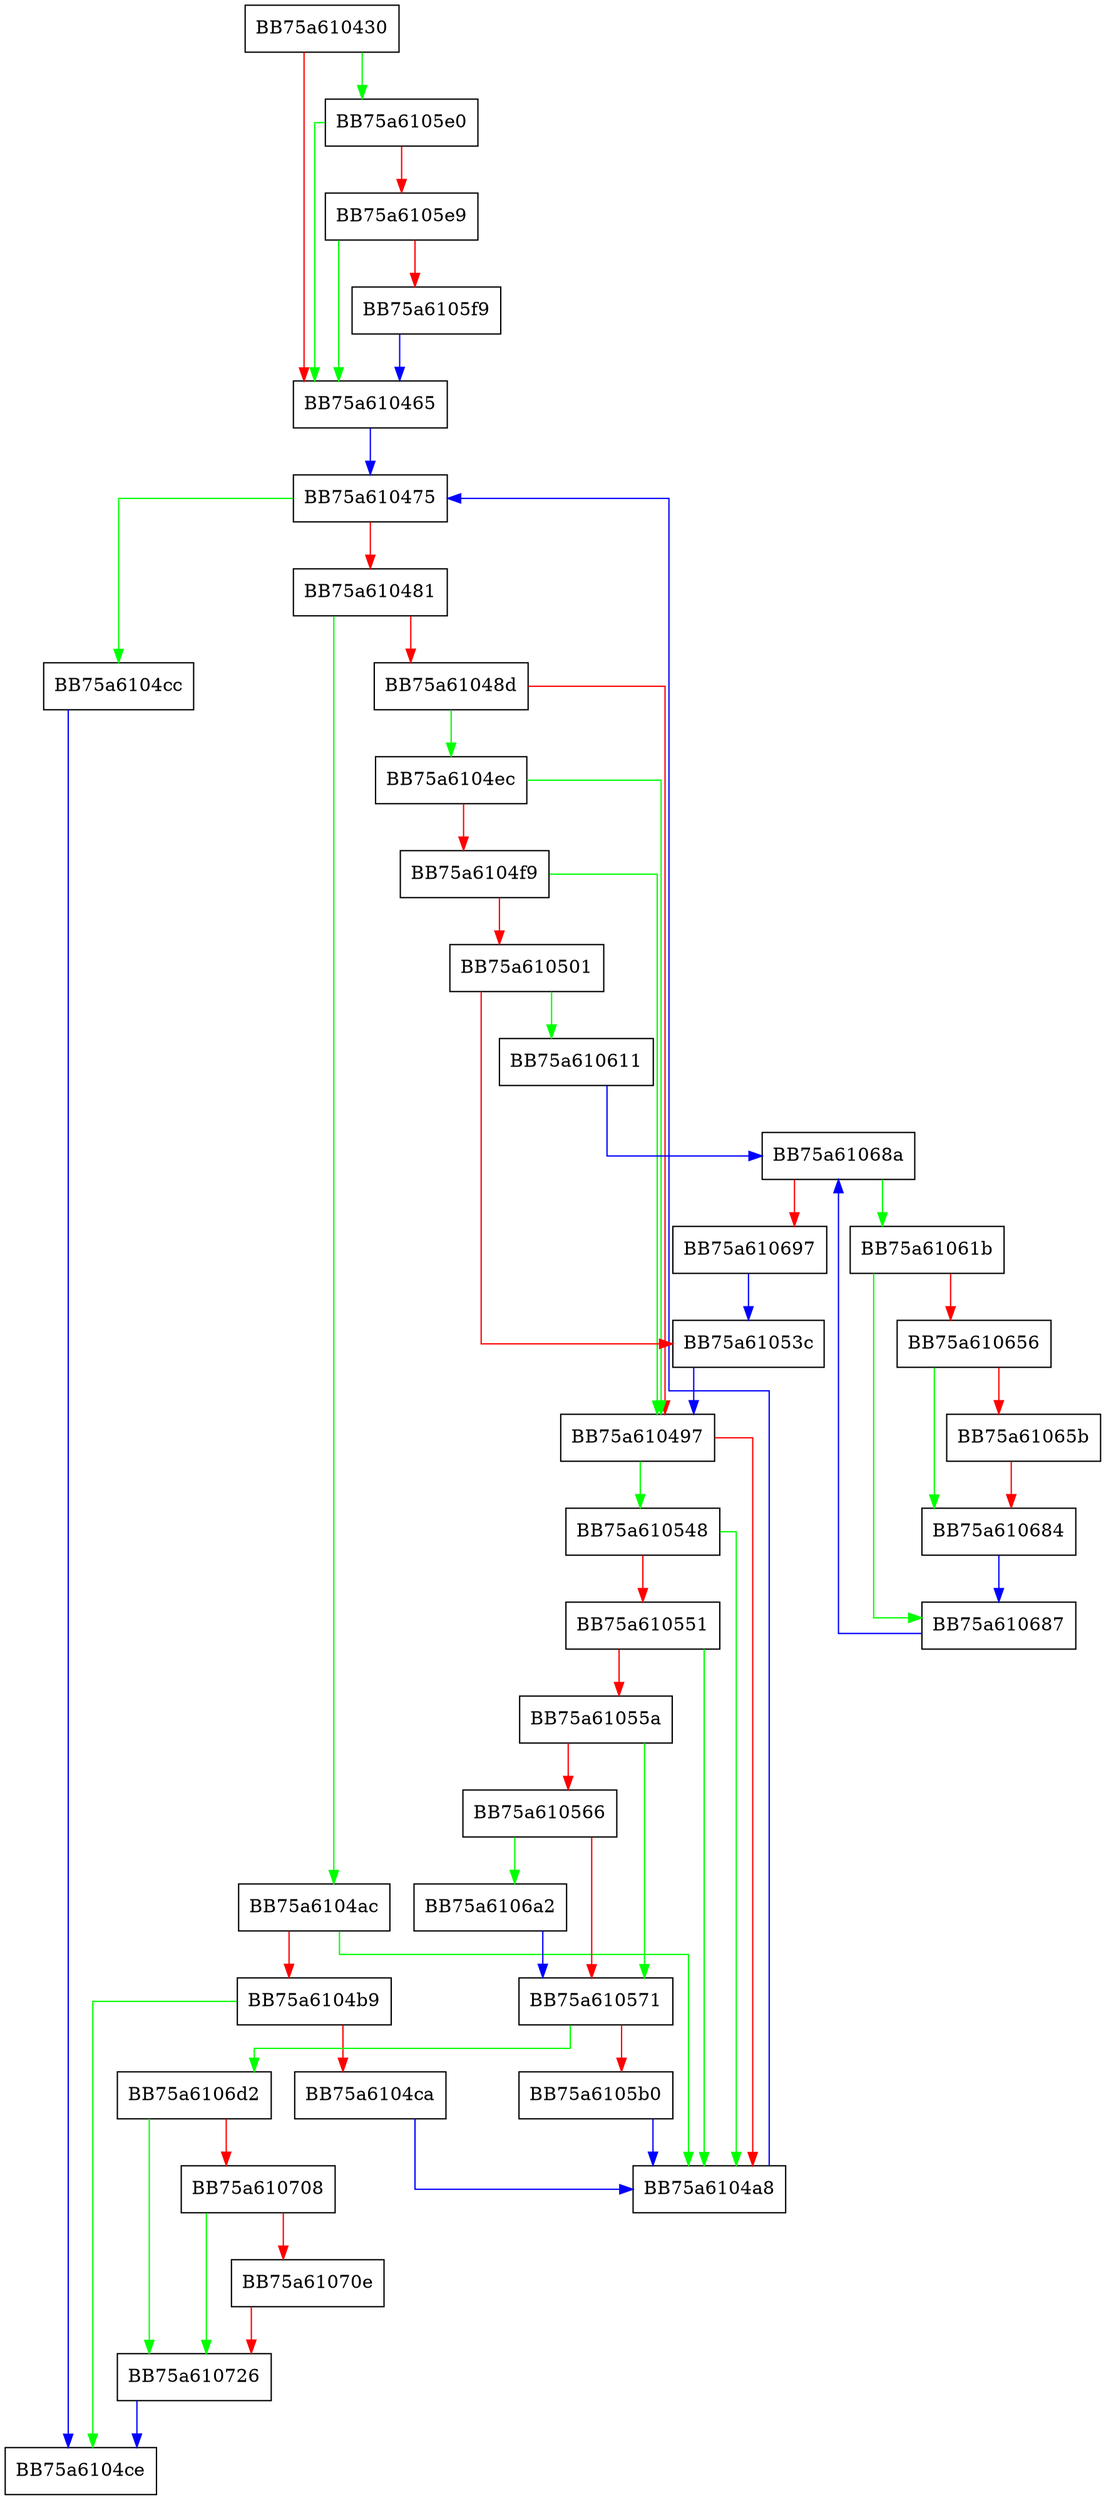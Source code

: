 digraph Receivers_New_End {
  node [shape="box"];
  graph [splines=ortho];
  BB75a610430 -> BB75a6105e0 [color="green"];
  BB75a610430 -> BB75a610465 [color="red"];
  BB75a610465 -> BB75a610475 [color="blue"];
  BB75a610475 -> BB75a6104cc [color="green"];
  BB75a610475 -> BB75a610481 [color="red"];
  BB75a610481 -> BB75a6104ac [color="green"];
  BB75a610481 -> BB75a61048d [color="red"];
  BB75a61048d -> BB75a6104ec [color="green"];
  BB75a61048d -> BB75a610497 [color="red"];
  BB75a610497 -> BB75a610548 [color="green"];
  BB75a610497 -> BB75a6104a8 [color="red"];
  BB75a6104a8 -> BB75a610475 [color="blue"];
  BB75a6104ac -> BB75a6104a8 [color="green"];
  BB75a6104ac -> BB75a6104b9 [color="red"];
  BB75a6104b9 -> BB75a6104ce [color="green"];
  BB75a6104b9 -> BB75a6104ca [color="red"];
  BB75a6104ca -> BB75a6104a8 [color="blue"];
  BB75a6104cc -> BB75a6104ce [color="blue"];
  BB75a6104ec -> BB75a610497 [color="green"];
  BB75a6104ec -> BB75a6104f9 [color="red"];
  BB75a6104f9 -> BB75a610497 [color="green"];
  BB75a6104f9 -> BB75a610501 [color="red"];
  BB75a610501 -> BB75a610611 [color="green"];
  BB75a610501 -> BB75a61053c [color="red"];
  BB75a61053c -> BB75a610497 [color="blue"];
  BB75a610548 -> BB75a6104a8 [color="green"];
  BB75a610548 -> BB75a610551 [color="red"];
  BB75a610551 -> BB75a6104a8 [color="green"];
  BB75a610551 -> BB75a61055a [color="red"];
  BB75a61055a -> BB75a610571 [color="green"];
  BB75a61055a -> BB75a610566 [color="red"];
  BB75a610566 -> BB75a6106a2 [color="green"];
  BB75a610566 -> BB75a610571 [color="red"];
  BB75a610571 -> BB75a6106d2 [color="green"];
  BB75a610571 -> BB75a6105b0 [color="red"];
  BB75a6105b0 -> BB75a6104a8 [color="blue"];
  BB75a6105e0 -> BB75a610465 [color="green"];
  BB75a6105e0 -> BB75a6105e9 [color="red"];
  BB75a6105e9 -> BB75a610465 [color="green"];
  BB75a6105e9 -> BB75a6105f9 [color="red"];
  BB75a6105f9 -> BB75a610465 [color="blue"];
  BB75a610611 -> BB75a61068a [color="blue"];
  BB75a61061b -> BB75a610687 [color="green"];
  BB75a61061b -> BB75a610656 [color="red"];
  BB75a610656 -> BB75a610684 [color="green"];
  BB75a610656 -> BB75a61065b [color="red"];
  BB75a61065b -> BB75a610684 [color="red"];
  BB75a610684 -> BB75a610687 [color="blue"];
  BB75a610687 -> BB75a61068a [color="blue"];
  BB75a61068a -> BB75a61061b [color="green"];
  BB75a61068a -> BB75a610697 [color="red"];
  BB75a610697 -> BB75a61053c [color="blue"];
  BB75a6106a2 -> BB75a610571 [color="blue"];
  BB75a6106d2 -> BB75a610726 [color="green"];
  BB75a6106d2 -> BB75a610708 [color="red"];
  BB75a610708 -> BB75a610726 [color="green"];
  BB75a610708 -> BB75a61070e [color="red"];
  BB75a61070e -> BB75a610726 [color="red"];
  BB75a610726 -> BB75a6104ce [color="blue"];
}